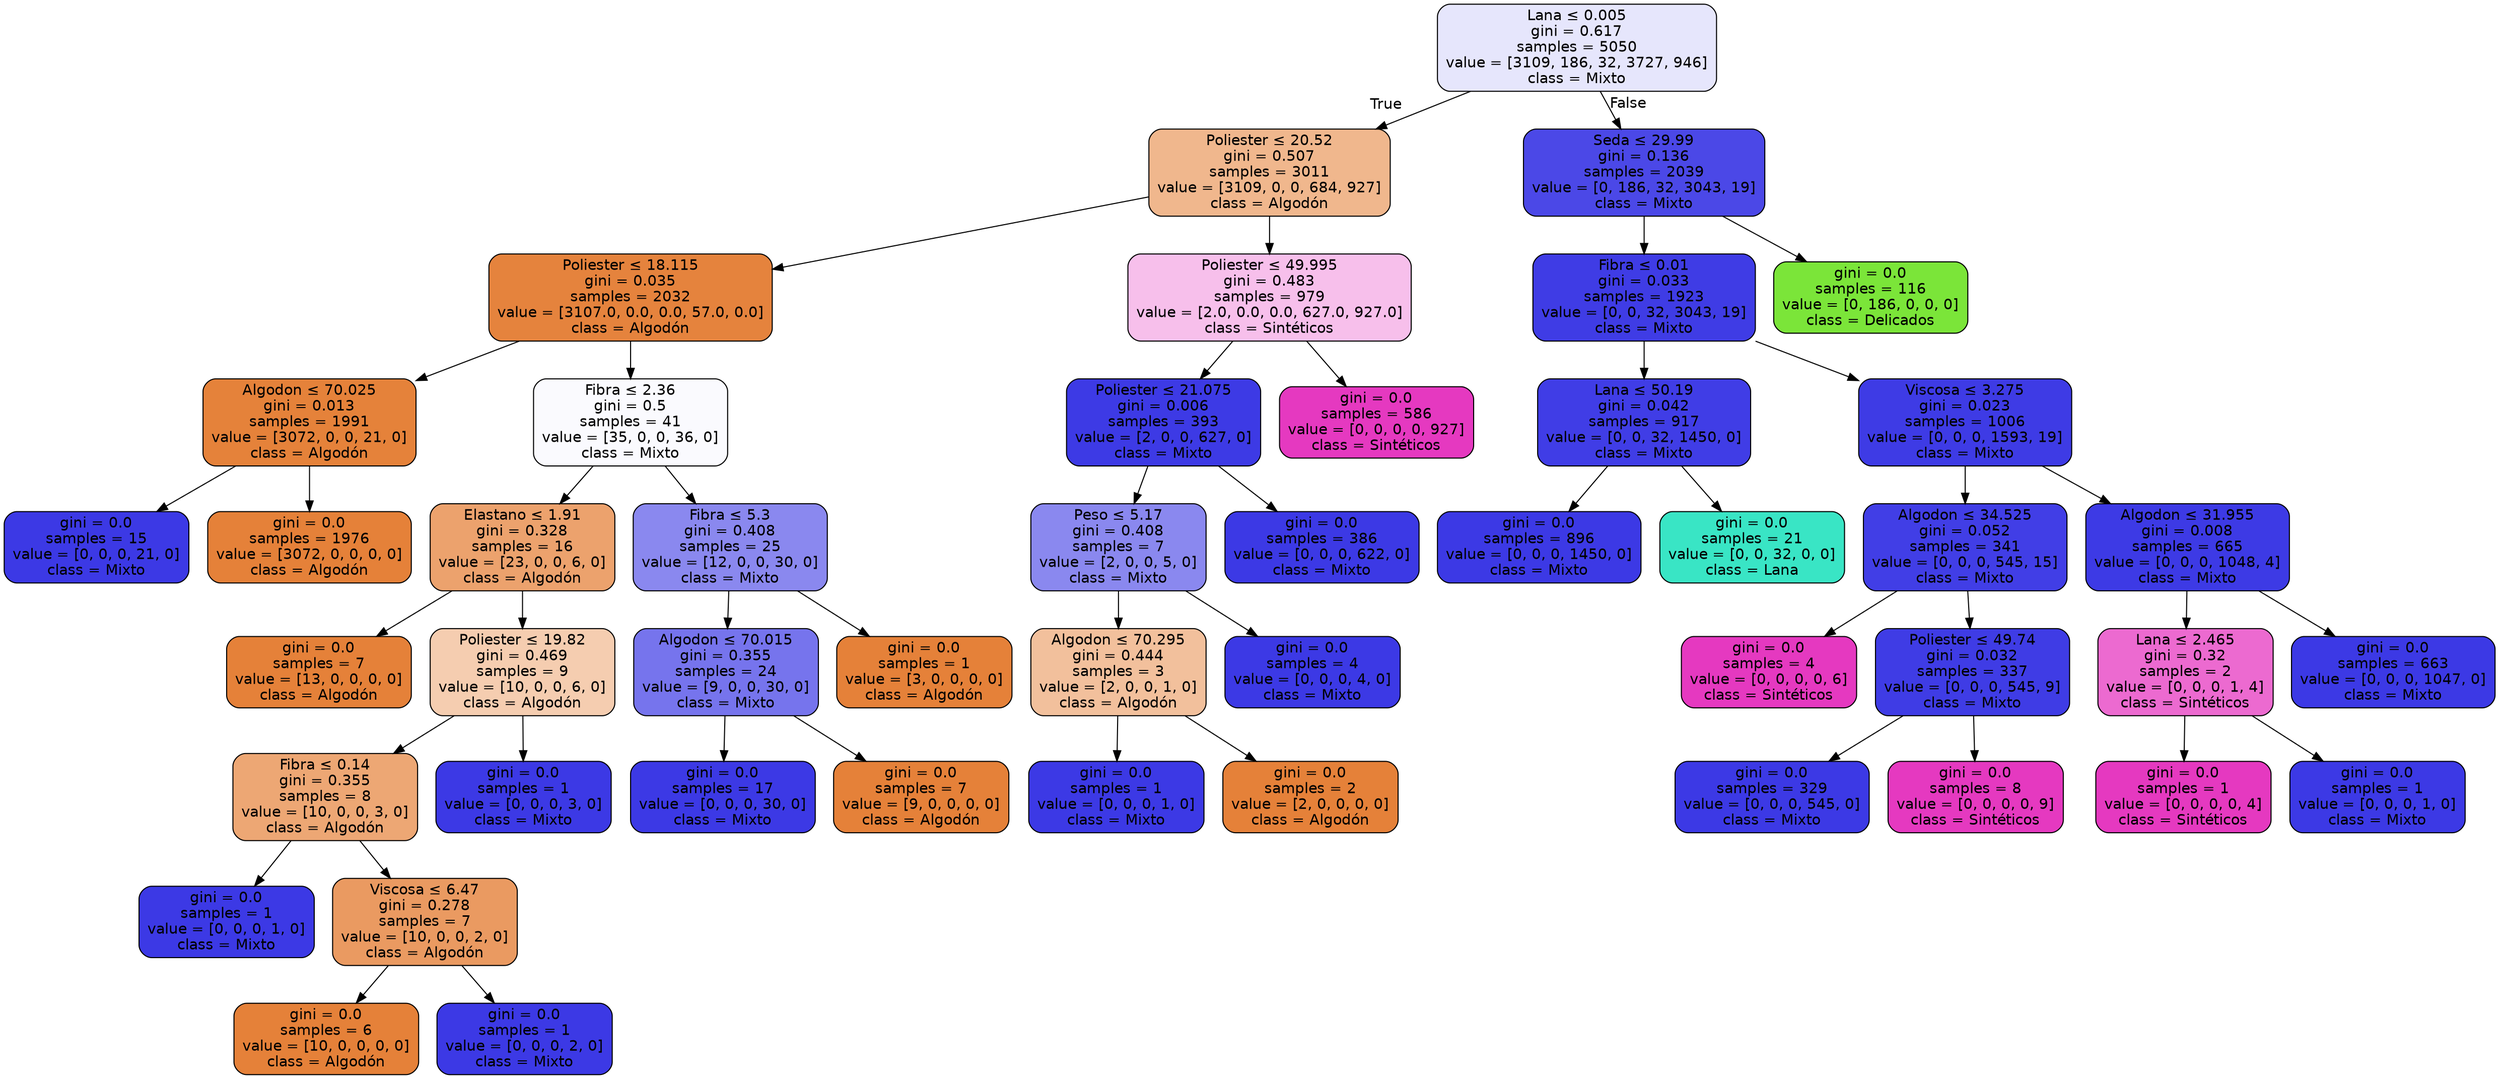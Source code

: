digraph Tree {
node [shape=box, style="filled, rounded", color="black", fontname="helvetica"] ;
edge [fontname="helvetica"] ;
0 [label=<Lana &le; 0.005<br/>gini = 0.617<br/>samples = 5050<br/>value = [3109, 186, 32, 3727, 946]<br/>class = Mixto>, fillcolor="#e6e6fc"] ;
1 [label=<Poliester &le; 20.52<br/>gini = 0.507<br/>samples = 3011<br/>value = [3109, 0, 0, 684, 927]<br/>class = Algodón>, fillcolor="#f0b78d"] ;
0 -> 1 [labeldistance=2.5, labelangle=45, headlabel="True"] ;
2 [label=<Poliester &le; 18.115<br/>gini = 0.035<br/>samples = 2032<br/>value = [3107.0, 0.0, 0.0, 57.0, 0.0]<br/>class = Algodón>, fillcolor="#e5833d"] ;
1 -> 2 ;
3 [label=<Algodon &le; 70.025<br/>gini = 0.013<br/>samples = 1991<br/>value = [3072, 0, 0, 21, 0]<br/>class = Algodón>, fillcolor="#e5823a"] ;
2 -> 3 ;
4 [label=<gini = 0.0<br/>samples = 15<br/>value = [0, 0, 0, 21, 0]<br/>class = Mixto>, fillcolor="#3c39e5"] ;
3 -> 4 ;
5 [label=<gini = 0.0<br/>samples = 1976<br/>value = [3072, 0, 0, 0, 0]<br/>class = Algodón>, fillcolor="#e58139"] ;
3 -> 5 ;
6 [label=<Fibra &le; 2.36<br/>gini = 0.5<br/>samples = 41<br/>value = [35, 0, 0, 36, 0]<br/>class = Mixto>, fillcolor="#fafafe"] ;
2 -> 6 ;
7 [label=<Elastano &le; 1.91<br/>gini = 0.328<br/>samples = 16<br/>value = [23, 0, 0, 6, 0]<br/>class = Algodón>, fillcolor="#eca26d"] ;
6 -> 7 ;
8 [label=<gini = 0.0<br/>samples = 7<br/>value = [13, 0, 0, 0, 0]<br/>class = Algodón>, fillcolor="#e58139"] ;
7 -> 8 ;
9 [label=<Poliester &le; 19.82<br/>gini = 0.469<br/>samples = 9<br/>value = [10, 0, 0, 6, 0]<br/>class = Algodón>, fillcolor="#f5cdb0"] ;
7 -> 9 ;
10 [label=<Fibra &le; 0.14<br/>gini = 0.355<br/>samples = 8<br/>value = [10, 0, 0, 3, 0]<br/>class = Algodón>, fillcolor="#eda774"] ;
9 -> 10 ;
11 [label=<gini = 0.0<br/>samples = 1<br/>value = [0, 0, 0, 1, 0]<br/>class = Mixto>, fillcolor="#3c39e5"] ;
10 -> 11 ;
12 [label=<Viscosa &le; 6.47<br/>gini = 0.278<br/>samples = 7<br/>value = [10, 0, 0, 2, 0]<br/>class = Algodón>, fillcolor="#ea9a61"] ;
10 -> 12 ;
13 [label=<gini = 0.0<br/>samples = 6<br/>value = [10, 0, 0, 0, 0]<br/>class = Algodón>, fillcolor="#e58139"] ;
12 -> 13 ;
14 [label=<gini = 0.0<br/>samples = 1<br/>value = [0, 0, 0, 2, 0]<br/>class = Mixto>, fillcolor="#3c39e5"] ;
12 -> 14 ;
15 [label=<gini = 0.0<br/>samples = 1<br/>value = [0, 0, 0, 3, 0]<br/>class = Mixto>, fillcolor="#3c39e5"] ;
9 -> 15 ;
16 [label=<Fibra &le; 5.3<br/>gini = 0.408<br/>samples = 25<br/>value = [12, 0, 0, 30, 0]<br/>class = Mixto>, fillcolor="#8a88ef"] ;
6 -> 16 ;
17 [label=<Algodon &le; 70.015<br/>gini = 0.355<br/>samples = 24<br/>value = [9, 0, 0, 30, 0]<br/>class = Mixto>, fillcolor="#7674ed"] ;
16 -> 17 ;
18 [label=<gini = 0.0<br/>samples = 17<br/>value = [0, 0, 0, 30, 0]<br/>class = Mixto>, fillcolor="#3c39e5"] ;
17 -> 18 ;
19 [label=<gini = 0.0<br/>samples = 7<br/>value = [9, 0, 0, 0, 0]<br/>class = Algodón>, fillcolor="#e58139"] ;
17 -> 19 ;
20 [label=<gini = 0.0<br/>samples = 1<br/>value = [3, 0, 0, 0, 0]<br/>class = Algodón>, fillcolor="#e58139"] ;
16 -> 20 ;
21 [label=<Poliester &le; 49.995<br/>gini = 0.483<br/>samples = 979<br/>value = [2.0, 0.0, 0.0, 627.0, 927.0]<br/>class = Sintéticos>, fillcolor="#f7bfeb"] ;
1 -> 21 ;
22 [label=<Poliester &le; 21.075<br/>gini = 0.006<br/>samples = 393<br/>value = [2, 0, 0, 627, 0]<br/>class = Mixto>, fillcolor="#3d3ae5"] ;
21 -> 22 ;
23 [label=<Peso &le; 5.17<br/>gini = 0.408<br/>samples = 7<br/>value = [2, 0, 0, 5, 0]<br/>class = Mixto>, fillcolor="#8a88ef"] ;
22 -> 23 ;
24 [label=<Algodon &le; 70.295<br/>gini = 0.444<br/>samples = 3<br/>value = [2, 0, 0, 1, 0]<br/>class = Algodón>, fillcolor="#f2c09c"] ;
23 -> 24 ;
25 [label=<gini = 0.0<br/>samples = 1<br/>value = [0, 0, 0, 1, 0]<br/>class = Mixto>, fillcolor="#3c39e5"] ;
24 -> 25 ;
26 [label=<gini = 0.0<br/>samples = 2<br/>value = [2, 0, 0, 0, 0]<br/>class = Algodón>, fillcolor="#e58139"] ;
24 -> 26 ;
27 [label=<gini = 0.0<br/>samples = 4<br/>value = [0, 0, 0, 4, 0]<br/>class = Mixto>, fillcolor="#3c39e5"] ;
23 -> 27 ;
28 [label=<gini = 0.0<br/>samples = 386<br/>value = [0, 0, 0, 622, 0]<br/>class = Mixto>, fillcolor="#3c39e5"] ;
22 -> 28 ;
29 [label=<gini = 0.0<br/>samples = 586<br/>value = [0, 0, 0, 0, 927]<br/>class = Sintéticos>, fillcolor="#e539c0"] ;
21 -> 29 ;
30 [label=<Seda &le; 29.99<br/>gini = 0.136<br/>samples = 2039<br/>value = [0, 186, 32, 3043, 19]<br/>class = Mixto>, fillcolor="#4b48e7"] ;
0 -> 30 [labeldistance=2.5, labelangle=-45, headlabel="False"] ;
31 [label=<Fibra &le; 0.01<br/>gini = 0.033<br/>samples = 1923<br/>value = [0, 0, 32, 3043, 19]<br/>class = Mixto>, fillcolor="#3f3ce5"] ;
30 -> 31 ;
32 [label=<Lana &le; 50.19<br/>gini = 0.042<br/>samples = 917<br/>value = [0, 0, 32, 1450, 0]<br/>class = Mixto>, fillcolor="#403de6"] ;
31 -> 32 ;
33 [label=<gini = 0.0<br/>samples = 896<br/>value = [0, 0, 0, 1450, 0]<br/>class = Mixto>, fillcolor="#3c39e5"] ;
32 -> 33 ;
34 [label=<gini = 0.0<br/>samples = 21<br/>value = [0, 0, 32, 0, 0]<br/>class = Lana>, fillcolor="#39e5c5"] ;
32 -> 34 ;
35 [label=<Viscosa &le; 3.275<br/>gini = 0.023<br/>samples = 1006<br/>value = [0, 0, 0, 1593, 19]<br/>class = Mixto>, fillcolor="#3e3be5"] ;
31 -> 35 ;
36 [label=<Algodon &le; 34.525<br/>gini = 0.052<br/>samples = 341<br/>value = [0, 0, 0, 545, 15]<br/>class = Mixto>, fillcolor="#413ee6"] ;
35 -> 36 ;
37 [label=<gini = 0.0<br/>samples = 4<br/>value = [0, 0, 0, 0, 6]<br/>class = Sintéticos>, fillcolor="#e539c0"] ;
36 -> 37 ;
38 [label=<Poliester &le; 49.74<br/>gini = 0.032<br/>samples = 337<br/>value = [0, 0, 0, 545, 9]<br/>class = Mixto>, fillcolor="#3f3ce5"] ;
36 -> 38 ;
39 [label=<gini = 0.0<br/>samples = 329<br/>value = [0, 0, 0, 545, 0]<br/>class = Mixto>, fillcolor="#3c39e5"] ;
38 -> 39 ;
40 [label=<gini = 0.0<br/>samples = 8<br/>value = [0, 0, 0, 0, 9]<br/>class = Sintéticos>, fillcolor="#e539c0"] ;
38 -> 40 ;
41 [label=<Algodon &le; 31.955<br/>gini = 0.008<br/>samples = 665<br/>value = [0, 0, 0, 1048, 4]<br/>class = Mixto>, fillcolor="#3d3ae5"] ;
35 -> 41 ;
42 [label=<Lana &le; 2.465<br/>gini = 0.32<br/>samples = 2<br/>value = [0, 0, 0, 1, 4]<br/>class = Sintéticos>, fillcolor="#ec6ad0"] ;
41 -> 42 ;
43 [label=<gini = 0.0<br/>samples = 1<br/>value = [0, 0, 0, 0, 4]<br/>class = Sintéticos>, fillcolor="#e539c0"] ;
42 -> 43 ;
44 [label=<gini = 0.0<br/>samples = 1<br/>value = [0, 0, 0, 1, 0]<br/>class = Mixto>, fillcolor="#3c39e5"] ;
42 -> 44 ;
45 [label=<gini = 0.0<br/>samples = 663<br/>value = [0, 0, 0, 1047, 0]<br/>class = Mixto>, fillcolor="#3c39e5"] ;
41 -> 45 ;
46 [label=<gini = 0.0<br/>samples = 116<br/>value = [0, 186, 0, 0, 0]<br/>class = Delicados>, fillcolor="#7be539"] ;
30 -> 46 ;
}